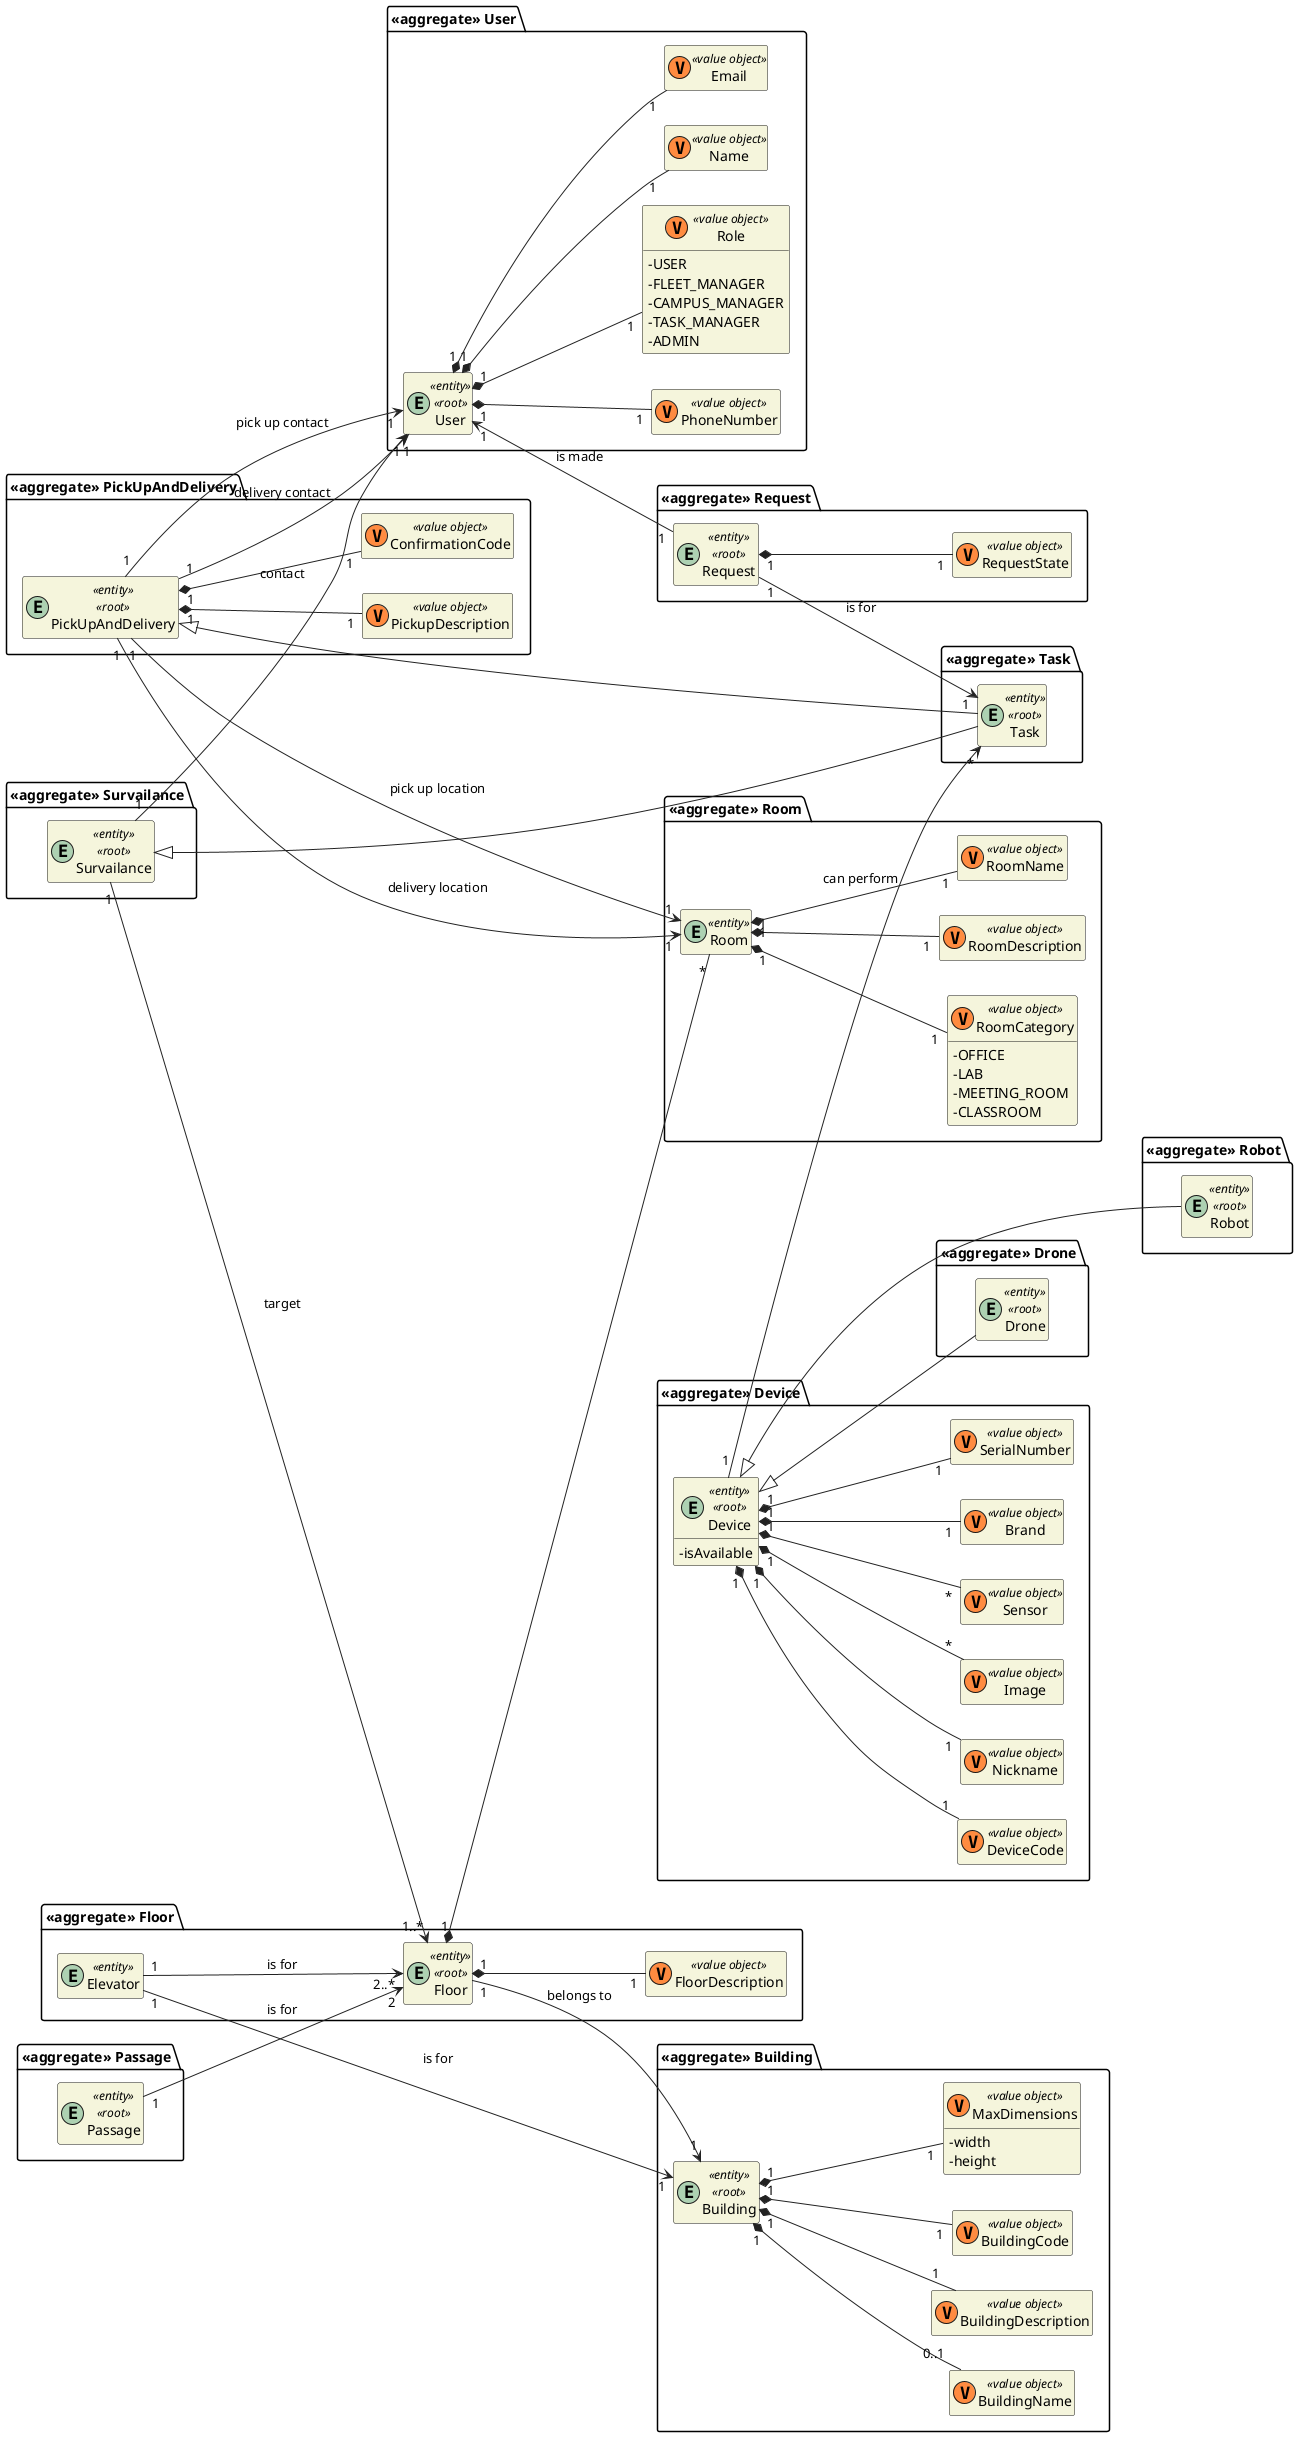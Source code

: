 @startuml dm

skinparam classAttributeIconSize 0
hide empty attributes
hide empty methods
skinparam classBackgroundColor beige
skinparam ArrowColor #222222

left to right direction

package "<<aggregate>> User" {
  entity User <<entity>> <<root>> { }

  class Name <<(V,#FF8B40) value object>> {}
  class Email <<(V,#FF8B40) value object>> {}
  class PhoneNumber <<(V,#FF8B40) value object>> {}
  class Role <<(V,#FF8B40) value object>> {
    - USER
    - FLEET_MANAGER
    - CAMPUS_MANAGER
    - TASK_MANAGER
    - ADMIN
  }
}

User "1" *-- "1" Role
User "1" *-- "1" Name
User "1" *-- "1" Email
User "1" *-- "1" PhoneNumber

package "<<aggregate>> Robot" {
  entity Robot <<entity>> <<root>> { }
}

package "<<aggregate>> Drone" {
  entity Drone <<entity>> <<root>> { }
}

package "<<aggregate>> Device" {
  entity Device <<entity>> <<root>> {
    - isAvailable
  }

  class Image <<(V,#FF8B40) value object>> {}
  class Sensor <<(V,#FF8B40) value object>> {}
  class Brand <<(V,#FF8B40) value object>> {}
  class SerialNumber <<(V,#FF8B40) value object>> {}
  class DeviceCode <<(V,#FF8B40) value object>> {}
  class Nickname <<(V,#FF8B40) value object>> {}
}

Device "1" *-- "*" Image
Device "1" *-- "*" Sensor
Device "1" *-- "1" Brand
Device "1" *-- "1" SerialNumber
Device "1" *-- "1" DeviceCode
Device "1" *-- "1" Nickname

Device <|--- Robot
Device <|-- Drone

package "<<aggregate>> Floor" {
  entity Floor <<entity>> <<root>> { }

  entity Elevator <<entity>> { }
  class FloorDescription <<(V,#FF8B40) value object>> {}
}

package "<<aggregate>> Room" {
  entity Room <<entity>> { }

  class RoomName <<(V,#FF8B40) value object>> {}
  class RoomCategory <<(V,#FF8B40) value object>> {
    - OFFICE
    - LAB
    - MEETING_ROOM
    - CLASSROOM
  }
  class RoomDescription <<(V,#FF8B40) value object>> {}
}

Floor "1" *-- "1" FloorDescription
Room "1" *-- "1" RoomDescription
Room "1" *-- "1" RoomCategory

Elevator "1" --> "2..*" Floor : is for

package "<<aggregate>> Building" {
  entity Building <<entity>> <<root>> { }

  class BuildingName <<(V,#FF8B40) value object>> {}
  class BuildingDescription <<(V,#FF8B40) value object>> {}
  class BuildingCode <<(V,#FF8B40) value object>> {}
  class MaxDimensions <<(V,#FF8B40) value object>> {
    - width
    - height
  }
}

Elevator "1" ---> "1" Building : is for

package "<<aggregate>> Passage" {
  entity Passage <<entity>> <<root>> { }
}

Building "1" *-- "0..1" BuildingName
Building "1" *-- "1" BuildingCode
Building "1" *-- "1" BuildingDescription
Building "1" *-- "1" MaxDimensions

Floor "1" --> "1" Building : belongs to
Floor "1" *-- "*" Room
Room "1" *-- "1" RoomName

package "<<aggregate>> Request" {
  entity Request <<entity>> <<root>> { }

  class RequestState <<(V,#FF8B40) value object>> {}
}

package "<<aggregate>> Task" {
  entity Task <<entity>> <<root>> { }
}

package "<<aggregate>> PickUpAndDelivery" {
  entity PickUpAndDelivery <<entity>> <<root>> { }

  class PickupDescription <<(V,#FF8B40) value object>> {}
  class ConfirmationCode <<(V,#FF8B40) value object>> {}
}

PickUpAndDelivery "1" *-- "1" PickupDescription
PickUpAndDelivery "1" *-- "1" ConfirmationCode
PickUpAndDelivery "1" --> "1" User : pick up contact
PickUpAndDelivery "1" --> "1" User : delivery contact
PickUpAndDelivery "1" --> "1" Room : pick up location
PickUpAndDelivery "1" --> "1" Room : delivery location

package "<<aggregate>> Survailance" {
  entity Survailance <<entity>> <<root>> { }
}

Survailance "1" --> "1" User : contact
Survailance "1" --> "1..*" Floor : target

PickUpAndDelivery <|-- Task
Survailance <|-- Task

Device "1" --> "*" Task : can perform

Request "1" *-- "1" RequestState

Passage "1" --> "2" Floor : is for
User "1" <-- "1" Request : is made
Request "1" --> "1" Task : is for

@enduml
